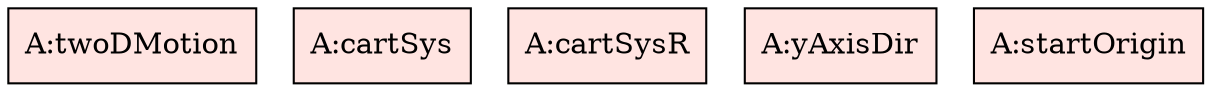 digraph avsa {


	twoDMotion	[shape=box, color=black, style=filled, fillcolor=mistyrose, label="A:twoDMotion"];
	cartSys	[shape=box, color=black, style=filled, fillcolor=mistyrose, label="A:cartSys"];
	cartSysR	[shape=box, color=black, style=filled, fillcolor=mistyrose, label="A:cartSysR"];
	yAxisDir	[shape=box, color=black, style=filled, fillcolor=mistyrose, label="A:yAxisDir"];
	startOrigin	[shape=box, color=black, style=filled, fillcolor=mistyrose, label="A:startOrigin"];

	subgraph A {
	rank="same"
	{twoDMotion, cartSys, cartSysR, yAxisDir, startOrigin}
	}

}
